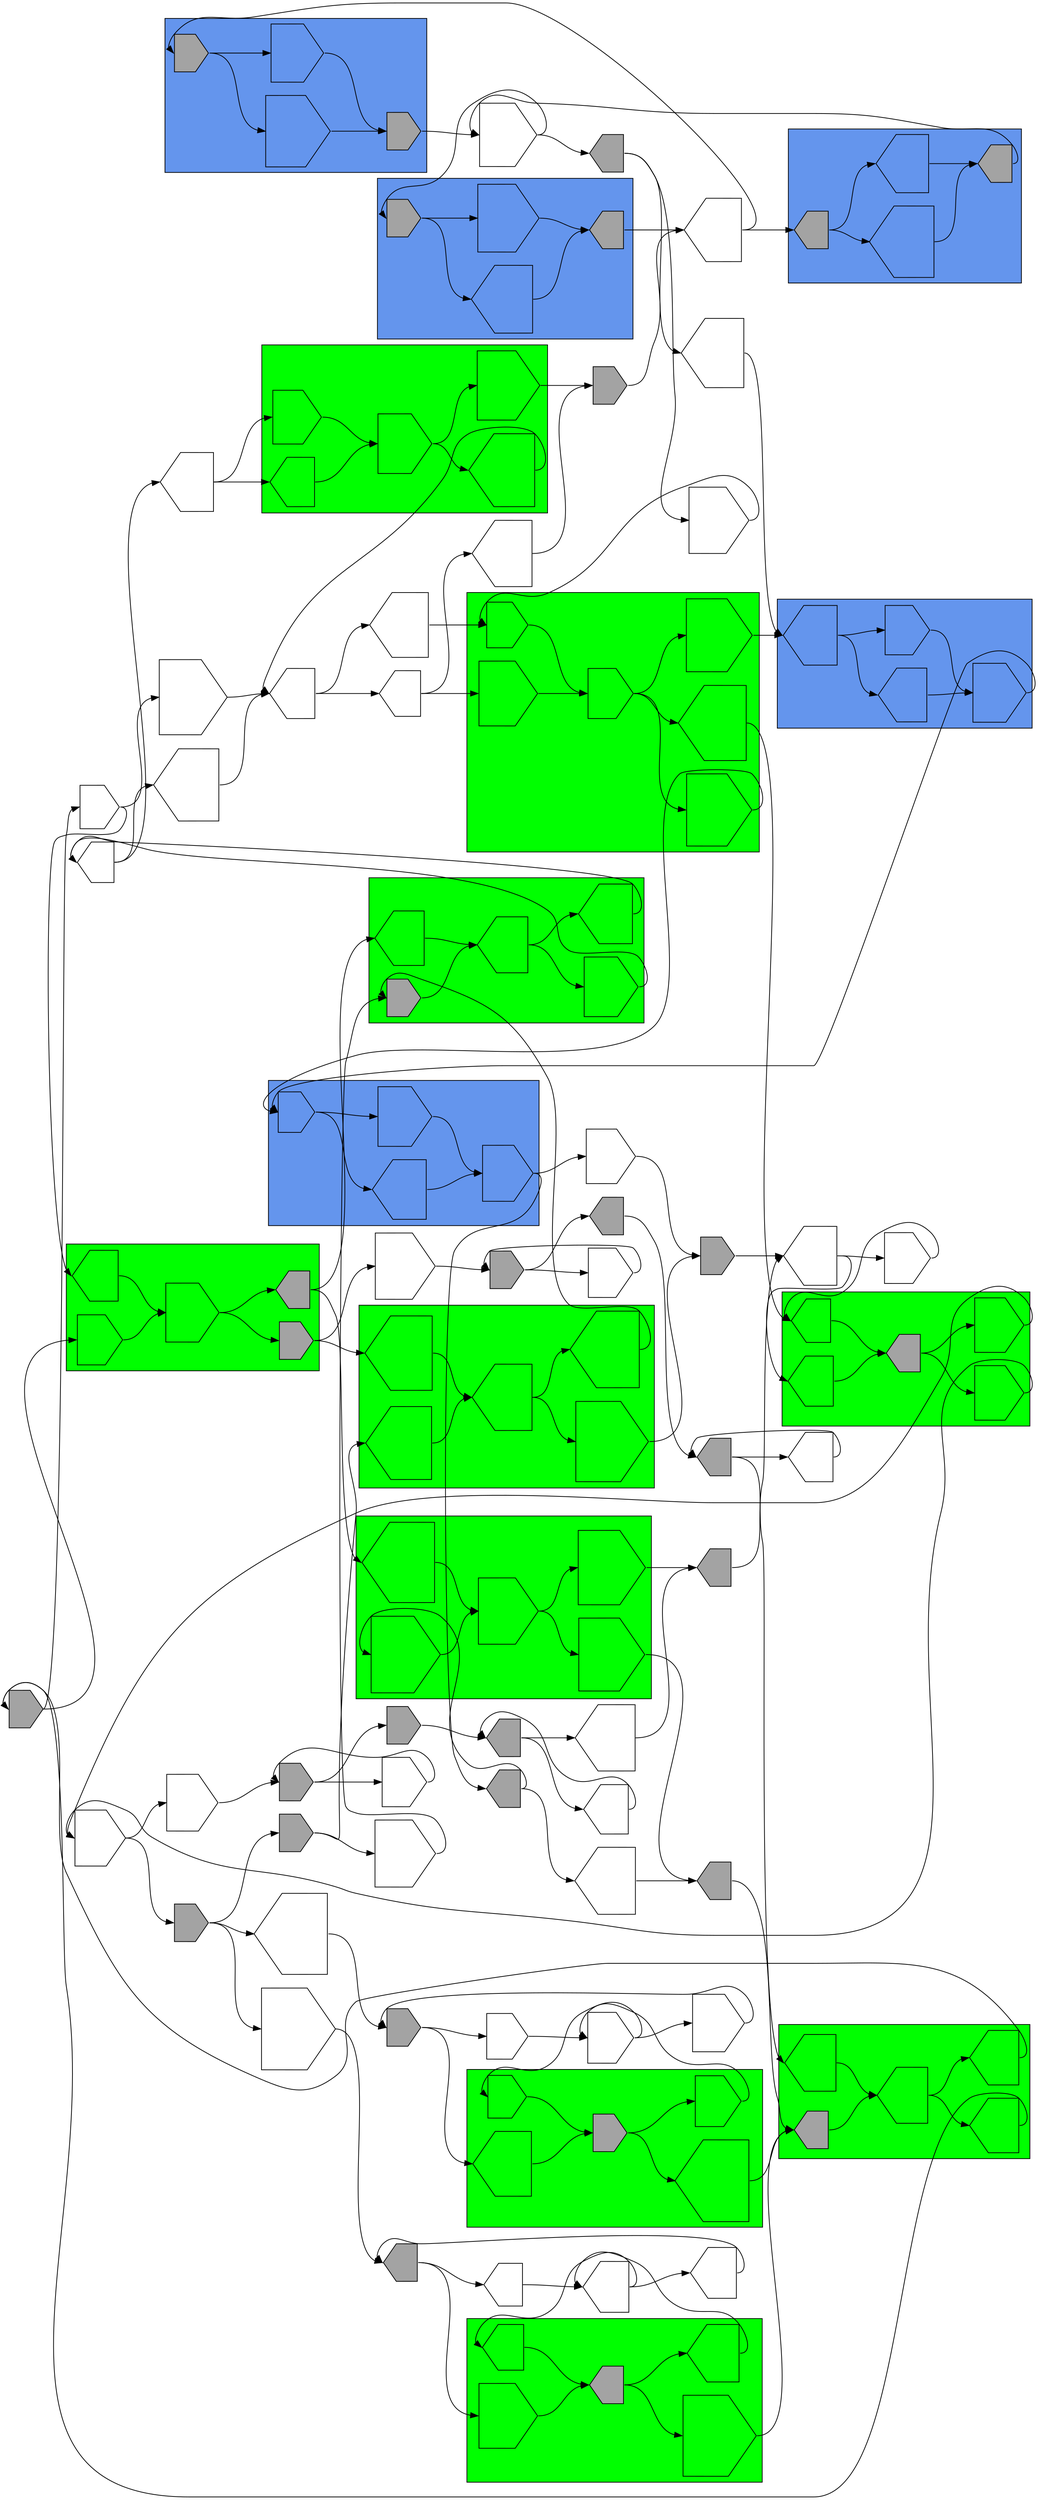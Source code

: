 digraph asm {
	rotate=90;
	edge [headport=n,tailport=s];
subgraph cluster_B24_c51_32_34 {
	24 [label="",height=0.75701,width=0.75701,shape=invhouse];
	c51 [label="",height=1.12894,width=1.12894,shape=house];
	32 [label="",height=1.12894,width=1.12894,shape=invhouse];
	34 [label="",height=1.06018,width=1.06018,shape=invhouse];
	style=filled;
	fillcolor=cornflowerblue;
}
subgraph cluster_Rc3_8_9_10_18 {
	c3 [label="",height=1.50842,width=1.50842,shape=house];
	8 [label="",height=1.44911,width=1.44911,shape=invhouse];
	9 [label="",height=1.24568,width=1.24568,shape=invhouse];
	10 [label="",height=1.40853,width=1.40853,shape=invhouse];
	18 [label="",height=1.37128,width=1.37128,shape=invhouse];
	style=filled;
	fillcolor=green;
}
subgraph cluster_Rc29_c39_c28_31_36 {
	c29 [label="",height=0.813086,width=0.813086,shape=house];
	c39 [label="",height=0.938996,width=0.938996,shape=house];
	c28 [label="",height=0.707107,width=0.707107,shape=house,style=filled,fillcolor=gray64];
	31 [label="",height=1.02562,width=1.02562,shape=invhouse];
	36 [label="",height=1.02562,width=1.02562,shape=invhouse];
	style=filled;
	fillcolor=green;
}
subgraph cluster_R19_c47_c46_7_c41 {
	19 [label="",height=1.22702,width=1.22702,shape=invhouse];
	c47 [label="",height=0.863528,width=0.863528,shape=house];
	c46 [label="",height=0.707107,width=0.707107,shape=house,style=filled,fillcolor=gray64];
	7 [label="",height=1.53312,width=1.53312,shape=invhouse];
	c41 [label="",height=1.07945,width=1.07945,shape=house];
	style=filled;
	fillcolor=green;
}
subgraph cluster_Rc38_c54_c53_c31_c36 {
	c38 [label="",height=1.07512,width=1.07512,shape=house];
	c54 [label="",height=0.707107,width=0.707107,shape=house,style=filled,fillcolor=gray64];
	c53 [label="",height=1.05544,width=1.05544,shape=house];
	c31 [label="",height=1.02562,width=1.02562,shape=house];
	c36 [label="",height=1.02562,width=1.02562,shape=house];
	style=filled;
	fillcolor=green;
}
subgraph cluster_Bc56_c27_c33_c58 {
	c56 [label="",height=0.707107,width=0.707107,shape=house,style=filled,fillcolor=gray64];
	c27 [label="",height=1.3505,width=1.3505,shape=house];
	c33 [label="",height=1.09576,width=1.09576,shape=house];
	c58 [label="",height=0.707107,width=0.707107,shape=house,style=filled,fillcolor=gray64];
	style=filled;
	fillcolor=cornflowerblue;
}
subgraph cluster_Bc30_c26_37_23 {
	c30 [label="",height=1.12333,width=1.12333,shape=house];
	c26 [label="",height=1.0169,width=1.0169,shape=house];
	37 [label="",height=0.926284,width=0.926284,shape=invhouse];
	23 [label="",height=1.11484,width=1.11484,shape=invhouse];
	style=filled;
	fillcolor=cornflowerblue;
}
subgraph cluster_R43_35_20_5_c6_16 {
	43 [label="",height=0.855102,width=0.855102,shape=invhouse];
	35 [label="",height=1.21925,width=1.21925,shape=invhouse];
	20 [label="",height=0.94851,width=0.94851,shape=invhouse];
	5 [label="",height=1.37412,width=1.37412,shape=invhouse];
	c6 [label="",height=1.41186,width=1.41186,shape=house];
	16 [label="",height=1.36619,width=1.36619,shape=invhouse];
	style=filled;
	fillcolor=green;
}
subgraph cluster_B57_c4_4_c57 {
	57 [label="",height=0.707107,width=0.707107,shape=invhouse,style=filled,fillcolor=gray64];
	c4 [label="",height=1.27962,width=1.27962,shape=house];
	4 [label="",height=1.27962,width=1.27962,shape=invhouse];
	c57 [label="",height=0.707107,width=0.707107,shape=house,style=filled,fillcolor=gray64];
	style=filled;
	fillcolor=cornflowerblue;
}
subgraph cluster_B58_27_33_56 {
	58 [label="",height=0.707107,width=0.707107,shape=invhouse,style=filled,fillcolor=gray64];
	27 [label="",height=1.3505,width=1.3505,shape=invhouse];
	33 [label="",height=1.09576,width=1.09576,shape=invhouse];
	56 [label="",height=0.707107,width=0.707107,shape=invhouse,style=filled,fillcolor=gray64];
	style=filled;
	fillcolor=cornflowerblue;
}
subgraph cluster_R26_c37_30_2_c5 {
	26 [label="",height=1.0169,width=1.0169,shape=invhouse];
	c37 [label="",height=0.926284,width=0.926284,shape=house];
	30 [label="",height=1.12333,width=1.12333,shape=invhouse];
	2 [label="",height=1.30447,width=1.30447,shape=invhouse];
	c5 [label="",height=1.37412,width=1.37412,shape=house];
	style=filled;
	fillcolor=green;
}
subgraph cluster_R22_c42_c34_c32_51 {
	22 [label="",height=0.707107,width=0.707107,shape=invhouse,style=filled,fillcolor=gray64];
	c42 [label="",height=1.02394,width=1.02394,shape=house];
	c34 [label="",height=1.06018,width=1.06018,shape=house];
	c32 [label="",height=1.12894,width=1.12894,shape=house];
	51 [label="",height=1.12894,width=1.12894,shape=invhouse];
	style=filled;
	fillcolor=green;
}
subgraph cluster_Rc10_c18_c9_3_c8 {
	c10 [label="",height=1.40853,width=1.40853,shape=house];
	c18 [label="",height=1.37128,width=1.37128,shape=house];
	c9 [label="",height=1.24568,width=1.24568,shape=house];
	3 [label="",height=1.50842,width=1.50842,shape=invhouse];
	c8 [label="",height=1.44911,width=1.44911,shape=house];
	style=filled;
	fillcolor=green;
}
subgraph cluster_Rc17_39_40_c48_61 {
	c17 [label="",height=0.960494,width=0.960494,shape=house];
	39 [label="",height=0.938996,width=0.938996,shape=invhouse];
	40 [label="",height=1.11484,width=1.11484,shape=invhouse];
	c48 [label="",height=0.707107,width=0.707107,shape=house,style=filled,fillcolor=gray64];
	61 [label="",height=0.707107,width=0.707107,shape=invhouse,style=filled,fillcolor=gray64];
	style=filled;
	fillcolor=green;
}
subgraph cluster_Rc19_59_60_c1_52 {
	c19 [label="",height=1.22702,width=1.22702,shape=house];
	59 [label="",height=0.806545,width=0.806545,shape=invhouse];
	60 [label="",height=0.707107,width=0.707107,shape=invhouse,style=filled,fillcolor=gray64];
	c1 [label="",height=1.53571,width=1.53571,shape=house];
	52 [label="",height=0.962096,width=0.962096,shape=invhouse];
	style=filled;
	fillcolor=green;
}
	c22 [label="",height=0.707107,width=0.707107,shape=house,style=filled,fillcolor=gray64];
	c61 [label="",height=0.707107,width=0.707107,shape=house,style=filled,fillcolor=gray64];
	c40 [label="",height=1.11484,width=1.11484,shape=house];
	17 [label="",height=0.960494,width=0.960494,shape=invhouse];
	53 [label="",height=1.05544,width=1.05544,shape=invhouse];
	38 [label="",height=1.07512,width=1.07512,shape=invhouse];
	13 [label="",height=0.707107,width=0.707107,shape=invhouse,style=filled,fillcolor=gray64];
	12 [label="",height=0.926284,width=0.926284,shape=invhouse];
	14 [label="",height=0.707107,width=0.707107,shape=invhouse,style=filled,fillcolor=gray64];
	c50 [label="",height=0.707107,width=0.707107,shape=house,style=filled,fillcolor=gray64];
	c11 [label="",height=1.25297,width=1.25297,shape=house];
	c49 [label="",height=0.924005,width=0.924005,shape=house];
	54 [label="",height=0.707107,width=0.707107,shape=invhouse,style=filled,fillcolor=gray64];
	1 [label="",height=1.53571,width=1.53571,shape=invhouse];
	c60 [label="",height=0.707107,width=0.707107,shape=house,style=filled,fillcolor=gray64];
	28 [label="",height=0.707107,width=0.707107,shape=invhouse,style=filled,fillcolor=gray64];
	29 [label="",height=0.813086,width=0.813086,shape=invhouse];
	6 [label="",height=1.41186,width=1.41186,shape=invhouse];
	c20 [label="",height=0.94851,width=0.94851,shape=house];
	c43 [label="",height=0.855102,width=0.855102,shape=house];
	c25 [label="",height=1.24779,width=1.24779,shape=house];
	45 [label="",height=0.707107,width=0.707107,shape=invhouse,style=filled,fillcolor=gray64];
	c15 [label="",height=1.20017,width=1.20017,shape=house];
	15 [label="",height=1.20017,width=1.20017,shape=invhouse];
	c45 [label="",height=0.707107,width=0.707107,shape=house,style=filled,fillcolor=gray64];
	c2 [label="",height=1.30447,width=1.30447,shape=house];
	25 [label="",height=1.24779,width=1.24779,shape=invhouse];
	c35 [label="",height=1.21925,width=1.21925,shape=house];
	c23 [label="",height=1.11484,width=1.11484,shape=house];
	c24 [label="",height=0.75701,width=0.75701,shape=house];
	c16 [label="",height=1.36619,width=1.36619,shape=house];
	48 [label="",height=0.707107,width=0.707107,shape=invhouse,style=filled,fillcolor=gray64];
	42 [label="",height=1.02394,width=1.02394,shape=invhouse];
	11 [label="",height=1.25297,width=1.25297,shape=invhouse];
	50 [label="",height=0.707107,width=0.707107,shape=invhouse,style=filled,fillcolor=gray64];
	c14 [label="",height=0.707107,width=0.707107,shape=house,style=filled,fillcolor=gray64];
	c13 [label="",height=0.707107,width=0.707107,shape=house,style=filled,fillcolor=gray64];
	c12 [label="",height=0.926284,width=0.926284,shape=house];
	49 [label="",height=0.924005,width=0.924005,shape=invhouse];
	55 [label="",height=0.707107,width=0.707107,shape=invhouse,style=filled,fillcolor=gray64];
	21 [label="",height=1.26311,width=1.26311,shape=invhouse];
	44 [label="",height=0.960494,width=0.960494,shape=invhouse];
	41 [label="",height=1.07945,width=1.07945,shape=invhouse];
	46 [label="",height=0.707107,width=0.707107,shape=invhouse,style=filled,fillcolor=gray64];
	47 [label="",height=0.863528,width=0.863528,shape=invhouse];
	c7 [label="",height=1.53312,width=1.53312,shape=house];
	c55 [label="",height=0.707107,width=0.707107,shape=house,style=filled,fillcolor=gray64];
	c21 [label="",height=1.26311,width=1.26311,shape=house];
	c44 [label="",height=0.960494,width=0.960494,shape=house];
	c52 [label="",height=0.962096,width=0.962096,shape=house];
	c59 [label="",height=0.806545,width=0.806545,shape=house];
	24 -> c51
	24 -> 32
	c51 -> 34
	34 -> c22
	34 -> 42
	c22 -> 8
	c22 -> c21
	8 -> 9
	9 -> 10
	9 -> 18
	10 -> c61
	c61 -> c40
	c40 -> 17
	c40 -> c39
	17 -> c29
	c29 -> c28
	c28 -> 31
	c28 -> 36
	31 -> 53
	53 -> 38
	53 -> 54
	38 -> 13
	13 -> 12
	13 -> 14
	12 -> 13
	14 -> c50
	c50 -> c11
	c50 -> c49
	c11 -> c61
	c49 -> c50
	54 -> 1
	54 -> c7
	54 -> 55
	1 -> c60
	c60 -> 19
	c60 -> c59
	19 -> c46
	c46 -> 7
	c46 -> c41
	7 -> c54
	c54 -> c53
	c53 -> c31
	c53 -> c36
	c31 -> 28
	28 -> 29
	28 -> 39
	29 -> 6
	29 -> c17
	6 -> c20
	c20 -> c43
	c20 -> c35
	c43 -> c25
	c43 -> 35
	c25 -> 45
	45 -> c15
	c15 -> c56
	c15 -> 58
	c56 -> c27
	c56 -> c33
	c27 -> c58
	c58 -> 15
	15 -> c45
	15 -> 57
	c45 -> c2
	c45 -> 25
	c2 -> c30
	c30 -> c26
	c30 -> 37
	c26 -> 23
	23 -> 24
	37 -> 23
	5 -> c30
	20 -> 5
	20 -> c6
	20 -> 16
	c6 -> c29
	16 -> 24
	43 -> 20
	25 -> 43
	c35 -> 43
	35 -> 20
	57 -> c4
	57 -> 4
	c4 -> c57
	c57 -> c15
	4 -> c57
	56 -> 15
	27 -> 56
	58 -> 27
	58 -> 33
	33 -> 56
	c33 -> c58
	2 -> 45
	30 -> 2
	30 -> c5
	c5 -> c20
	26 -> 30
	c23 -> c37
	c23 -> 26
	c37 -> 30
	c24 -> c16
	c24 -> c23
	c16 -> c20
	51 -> c24
	c34 -> c32
	c34 -> 51
	c32 -> c24
	22 -> c34
	c8 -> 22
	c9 -> 3
	c9 -> c8
	3 -> 48
	48 -> c40
	42 -> 48
	c10 -> c9
	61 -> c10
	61 -> 11
	11 -> 50
	50 -> c14
	50 -> 49
	c14 -> c13
	c13 -> c12
	c13 -> c38
	c12 -> c13
	c38 -> c53
	49 -> 50
	40 -> c48
	40 -> 61
	c48 -> c3
	c48 -> c42
	c3 -> 9
	c42 -> c34
	c17 -> 40
	39 -> 40
	c18 -> c9
	55 -> c18
	55 -> 21
	21 -> 22
	c36 -> 28
	c1 -> c54
	60 -> c1
	60 -> 52
	52 -> 44
	44 -> 41
	44 -> 59
	41 -> 46
	46 -> c19
	46 -> 47
	c19 -> 60
	47 -> 44
	c7 -> 46
	59 -> 60
	c55 -> c54
	18 -> c55
	c21 -> c55
	c41 -> c44
	c44 -> c52
	c44 -> c47
	c52 -> c60
	c47 -> c46
	c59 -> c44
	36 -> 53
	c39 -> c28
	32 -> 34
}